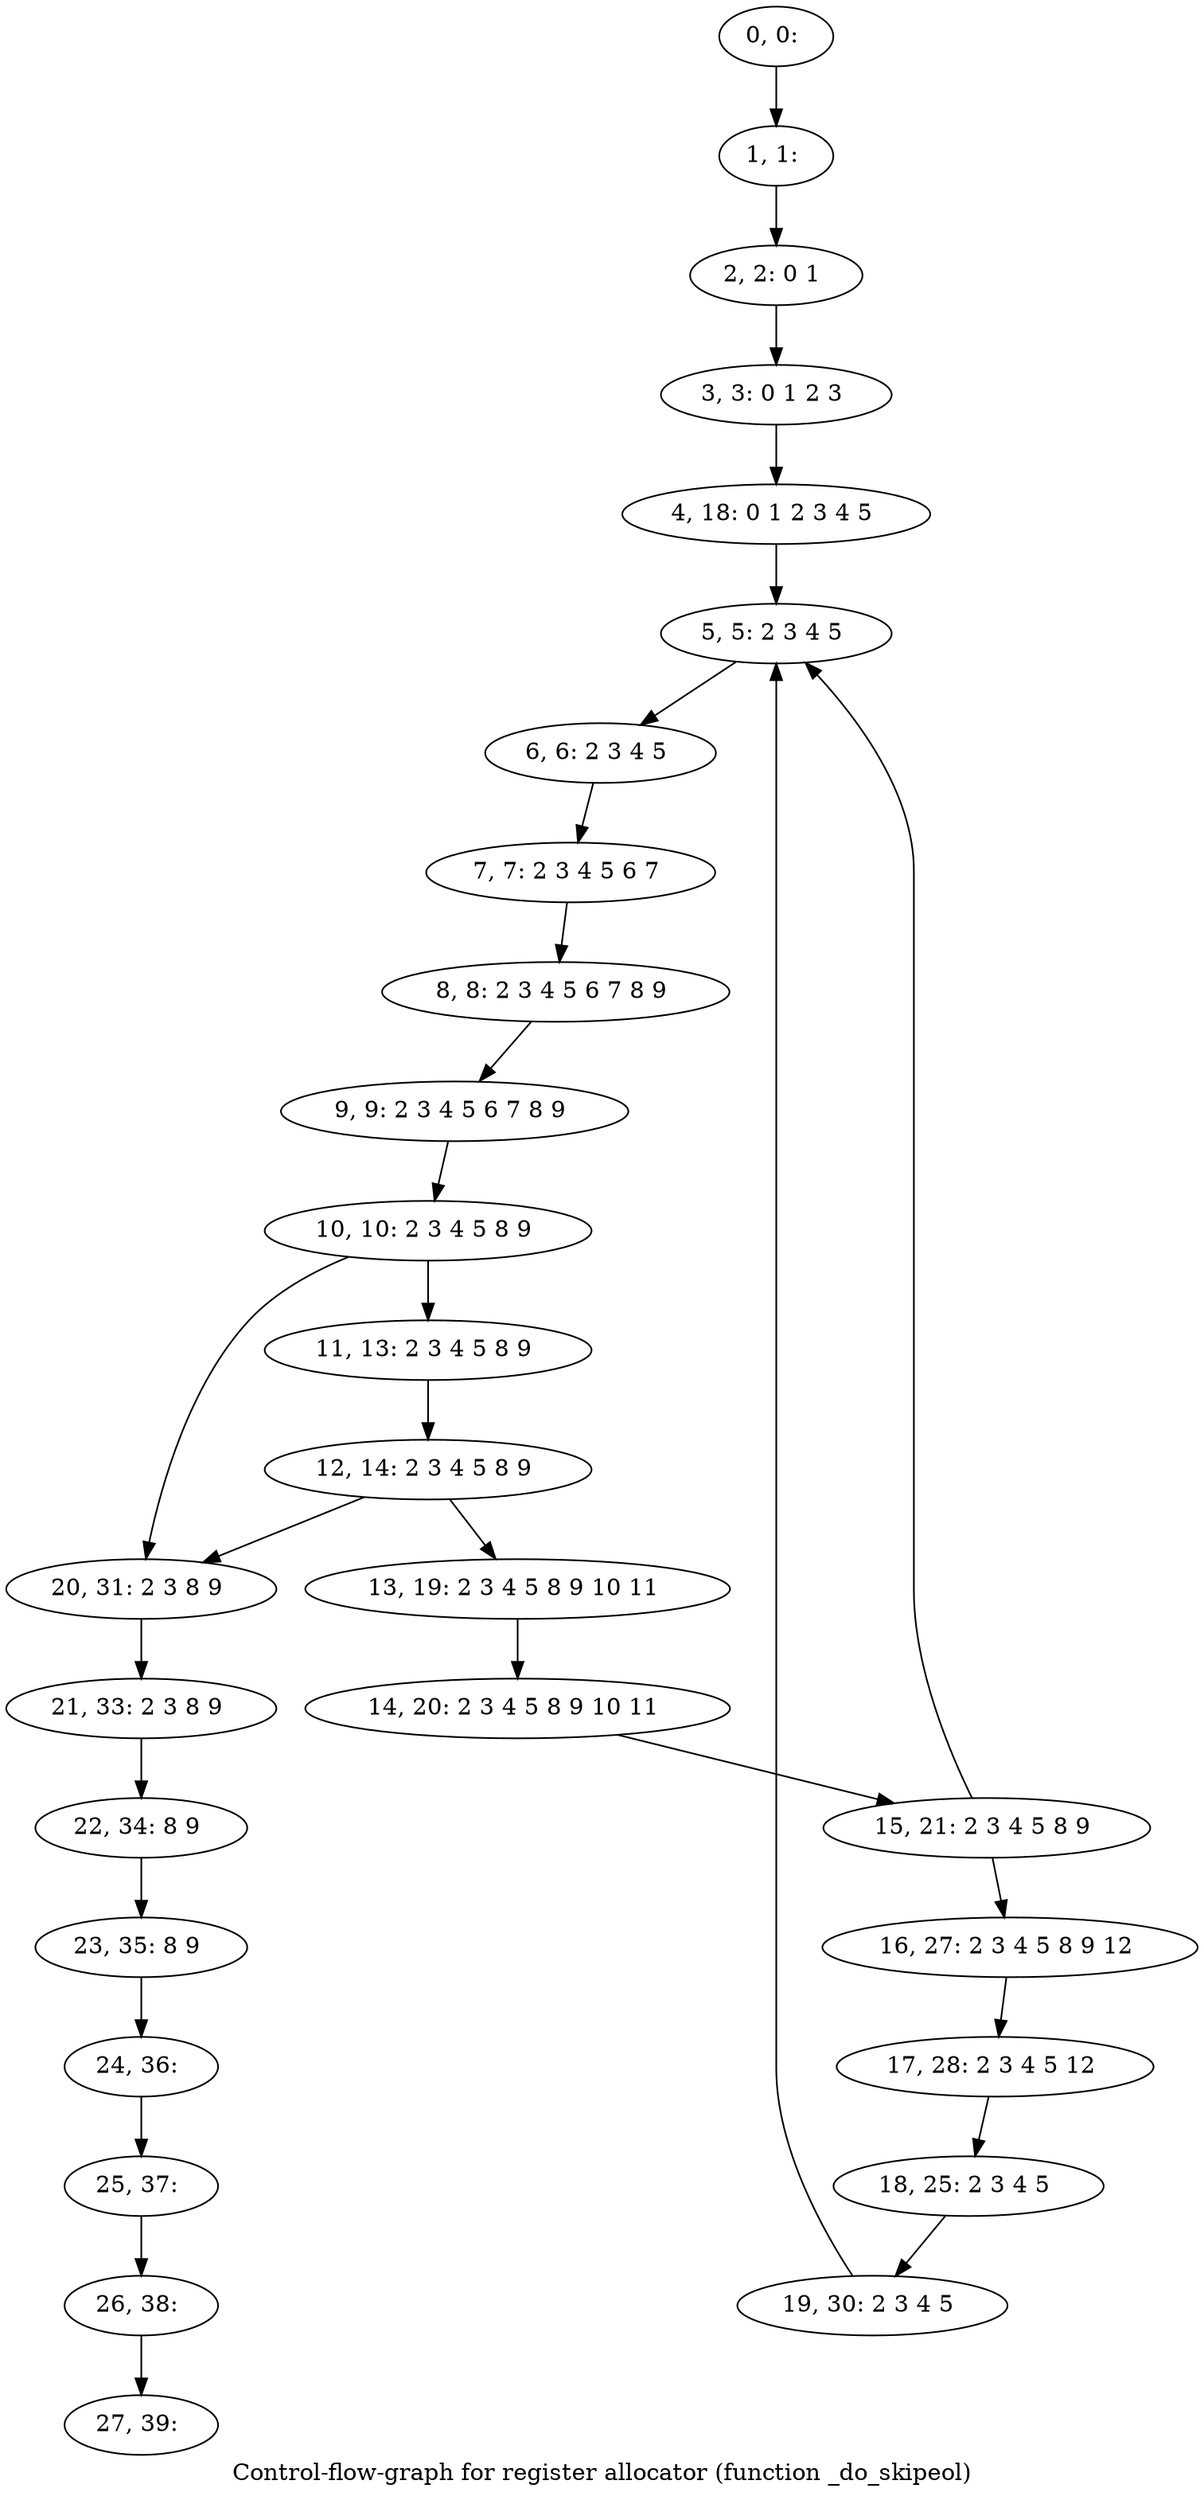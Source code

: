 digraph G {
graph [label="Control-flow-graph for register allocator (function _do_skipeol)"]
0[label="0, 0: "];
1[label="1, 1: "];
2[label="2, 2: 0 1 "];
3[label="3, 3: 0 1 2 3 "];
4[label="4, 18: 0 1 2 3 4 5 "];
5[label="5, 5: 2 3 4 5 "];
6[label="6, 6: 2 3 4 5 "];
7[label="7, 7: 2 3 4 5 6 7 "];
8[label="8, 8: 2 3 4 5 6 7 8 9 "];
9[label="9, 9: 2 3 4 5 6 7 8 9 "];
10[label="10, 10: 2 3 4 5 8 9 "];
11[label="11, 13: 2 3 4 5 8 9 "];
12[label="12, 14: 2 3 4 5 8 9 "];
13[label="13, 19: 2 3 4 5 8 9 10 11 "];
14[label="14, 20: 2 3 4 5 8 9 10 11 "];
15[label="15, 21: 2 3 4 5 8 9 "];
16[label="16, 27: 2 3 4 5 8 9 12 "];
17[label="17, 28: 2 3 4 5 12 "];
18[label="18, 25: 2 3 4 5 "];
19[label="19, 30: 2 3 4 5 "];
20[label="20, 31: 2 3 8 9 "];
21[label="21, 33: 2 3 8 9 "];
22[label="22, 34: 8 9 "];
23[label="23, 35: 8 9 "];
24[label="24, 36: "];
25[label="25, 37: "];
26[label="26, 38: "];
27[label="27, 39: "];
0->1 ;
1->2 ;
2->3 ;
3->4 ;
4->5 ;
5->6 ;
6->7 ;
7->8 ;
8->9 ;
9->10 ;
10->11 ;
10->20 ;
11->12 ;
12->13 ;
12->20 ;
13->14 ;
14->15 ;
15->16 ;
15->5 ;
16->17 ;
17->18 ;
18->19 ;
19->5 ;
20->21 ;
21->22 ;
22->23 ;
23->24 ;
24->25 ;
25->26 ;
26->27 ;
}

